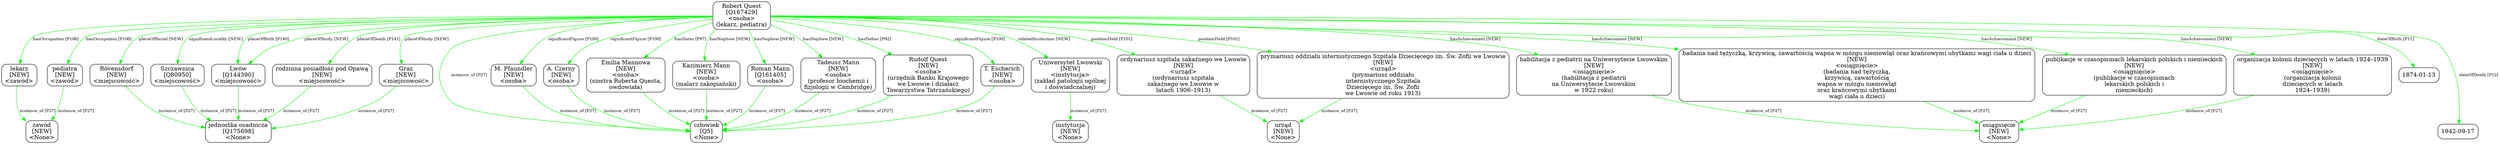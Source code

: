 digraph {
	node [shape=box,
		style=rounded
	];
	edge [fontsize=10];
	"Robert Quest
[Q167429]
<osoba>
(lekarz, pediatra)"	[color=black,
		label="Robert Quest
[Q167429]
<osoba>
(lekarz, pediatra)"];
	"lekarz
[NEW]
<zawód>"	[color=black,
		label="lekarz
[NEW]
<zawód>"];
	"Robert Quest
[Q167429]
<osoba>
(lekarz, pediatra)" -> "lekarz
[NEW]
<zawód>"	[color=green,
		label="hasOccupation [P106]"];
	"pediatra
[NEW]
<zawód>"	[color=black,
		label="pediatra
[NEW]
<zawód>"];
	"Robert Quest
[Q167429]
<osoba>
(lekarz, pediatra)" -> "pediatra
[NEW]
<zawód>"	[color=green,
		label="hasOccupation [P106]"];
	"Lwów
[Q144390]
<miejscowość>"	[color=black,
		label="Lwów
[Q144390]
<miejscowość>"];
	"Robert Quest
[Q167429]
<osoba>
(lekarz, pediatra)" -> "Lwów
[Q144390]
<miejscowość>"	[color=green,
		label="placeOfBirth [P140]"];
	"Robert Quest
[Q167429]
<osoba>
(lekarz, pediatra)" -> "Lwów
[Q144390]
<miejscowość>"	[color=green,
		label="placeOfStudy [NEW]"];
	"rodzinna posiadłość pod Opawą
[NEW]
<miejscowość>"	[color=black,
		label="rodzinna posiadłość pod Opawą
[NEW]
<miejscowość>"];
	"Robert Quest
[Q167429]
<osoba>
(lekarz, pediatra)" -> "rodzinna posiadłość pod Opawą
[NEW]
<miejscowość>"	[color=green,
		label="placeOfDeath [P141]"];
	"Rövensdorf
[NEW]
<miejscowość>"	[color=black,
		label="Rövensdorf
[NEW]
<miejscowość>"];
	"Robert Quest
[Q167429]
<osoba>
(lekarz, pediatra)" -> "Rövensdorf
[NEW]
<miejscowość>"	[color=green,
		label="placeOfBurial [NEW]"];
	"Rudolf Quest
[NEW]
<osoba>
(urzędnik Banku Krajowego
we Lwowie i działacz
Towarzystwa Tatrzańskiego)"	[color=black,
		label="Rudolf Quest
[NEW]
<osoba>
(urzędnik Banku Krajowego
we Lwowie i działacz
Towarzystwa Tatrzańskiego)"];
	"Robert Quest
[Q167429]
<osoba>
(lekarz, pediatra)" -> "Rudolf Quest
[NEW]
<osoba>
(urzędnik Banku Krajowego
we Lwowie i działacz
Towarzystwa Tatrzańskiego)"	[color=green,
		label="hasFather [P92]"];
	"Emilia Mannowa
[NEW]
<osoba>
(siostra Roberta Questa,
owdowiała)"	[color=black,
		label="Emilia Mannowa
[NEW]
<osoba>
(siostra Roberta Questa,
owdowiała)"];
	"Robert Quest
[Q167429]
<osoba>
(lekarz, pediatra)" -> "Emilia Mannowa
[NEW]
<osoba>
(siostra Roberta Questa,
owdowiała)"	[color=green,
		label="hasSister [P97]"];
	"Kazimierz Mann
[NEW]
<osoba>
(malarz zakopiański)"	[color=black,
		label="Kazimierz Mann
[NEW]
<osoba>
(malarz zakopiański)"];
	"Robert Quest
[Q167429]
<osoba>
(lekarz, pediatra)" -> "Kazimierz Mann
[NEW]
<osoba>
(malarz zakopiański)"	[color=green,
		label="hasNephew [NEW]"];
	"Roman Mann
[Q161405]
<osoba>"	[color=black,
		label="Roman Mann
[Q161405]
<osoba>"];
	"Robert Quest
[Q167429]
<osoba>
(lekarz, pediatra)" -> "Roman Mann
[Q161405]
<osoba>"	[color=green,
		label="hasNephew [NEW]"];
	"Tadeusz Mann
[NEW]
<osoba>
(profesor biochemii i
fizjologii w Cambridge)"	[color=black,
		label="Tadeusz Mann
[NEW]
<osoba>
(profesor biochemii i
fizjologii w Cambridge)"];
	"Robert Quest
[Q167429]
<osoba>
(lekarz, pediatra)" -> "Tadeusz Mann
[NEW]
<osoba>
(profesor biochemii i
fizjologii w Cambridge)"	[color=green,
		label="hasNephew [NEW]"];
	"Graz
[NEW]
<miejscowość>"	[color=black,
		label="Graz
[NEW]
<miejscowość>"];
	"Robert Quest
[Q167429]
<osoba>
(lekarz, pediatra)" -> "Graz
[NEW]
<miejscowość>"	[color=green,
		label="placeOfStudy [NEW]"];
	"Uniwersytet Lwowski
[NEW]
<instytucja>
(zakład patologii ogólnej
i doświadczalnej)"	[color=black,
		label="Uniwersytet Lwowski
[NEW]
<instytucja>
(zakład patologii ogólnej
i doświadczalnej)"];
	"Robert Quest
[Q167429]
<osoba>
(lekarz, pediatra)" -> "Uniwersytet Lwowski
[NEW]
<instytucja>
(zakład patologii ogólnej
i doświadczalnej)"	[color=green,
		label="relatedInstitution [NEW]"];
	"Szczawnica
[Q80950]
<miejscowość>"	[color=black,
		label="Szczawnica
[Q80950]
<miejscowość>"];
	"Robert Quest
[Q167429]
<osoba>
(lekarz, pediatra)" -> "Szczawnica
[Q80950]
<miejscowość>"	[color=green,
		label="significantLocality [NEW]"];
	"T. Escherich
[NEW]
<osoba>"	[color=black,
		label="T. Escherich
[NEW]
<osoba>"];
	"Robert Quest
[Q167429]
<osoba>
(lekarz, pediatra)" -> "T. Escherich
[NEW]
<osoba>"	[color=green,
		label="significantFigure [P100]"];
	"M. Pfaundler
[NEW]
<osoba>"	[color=black,
		label="M. Pfaundler
[NEW]
<osoba>"];
	"Robert Quest
[Q167429]
<osoba>
(lekarz, pediatra)" -> "M. Pfaundler
[NEW]
<osoba>"	[color=green,
		label="significantFigure [P100]"];
	"A. Czerny
[NEW]
<osoba>"	[color=black,
		label="A. Czerny
[NEW]
<osoba>"];
	"Robert Quest
[Q167429]
<osoba>
(lekarz, pediatra)" -> "A. Czerny
[NEW]
<osoba>"	[color=green,
		label="significantFigure [P100]"];
	"ordynariusz szpitala zakaźnego we Lwowie
[NEW]
<urząd>
(ordynariusz szpitala
zakaźnego we Lwowie w
latach 1906–1913)"	[color=black,
		label="ordynariusz szpitala zakaźnego we Lwowie
[NEW]
<urząd>
(ordynariusz szpitala
zakaźnego we Lwowie w
latach 1906–1913)"];
	"Robert Quest
[Q167429]
<osoba>
(lekarz, pediatra)" -> "ordynariusz szpitala zakaźnego we Lwowie
[NEW]
<urząd>
(ordynariusz szpitala
zakaźnego we Lwowie w
latach 1906–1913)"	[color=green,
		label="positionHeld [P101]"];
	"prymariusz oddziału internistycznego Szpitala Dziecięcego im. Św. Zofii we Lwowie
[NEW]
<urząd>
(prymariusz oddziału
internistycznego \
Szpitala
Dziecięcego im. Św. Zofii
we Lwowie od roku 1913)"	[color=black,
		label="prymariusz oddziału internistycznego Szpitala Dziecięcego im. Św. Zofii we Lwowie
[NEW]
<urząd>
(prymariusz oddziału
internistycznego \
Szpitala
Dziecięcego im. Św. Zofii
we Lwowie od roku 1913)"];
	"Robert Quest
[Q167429]
<osoba>
(lekarz, pediatra)" -> "prymariusz oddziału internistycznego Szpitala Dziecięcego im. Św. Zofii we Lwowie
[NEW]
<urząd>
(prymariusz oddziału
internistycznego \
Szpitala
Dziecięcego im. Św. Zofii
we Lwowie od roku 1913)"	[color=green,
		label="positionHeld [P101]"];
	"habilitacja z pediatrii na Uniwersytecie Lwowskim
[NEW]
<osiągnięcie>
(habilitacja z pediatrii
na Uniwersytecie Lwowskim
w 1922 \
roku)"	[color=black,
		label="habilitacja z pediatrii na Uniwersytecie Lwowskim
[NEW]
<osiągnięcie>
(habilitacja z pediatrii
na Uniwersytecie Lwowskim
w 1922 \
roku)"];
	"Robert Quest
[Q167429]
<osoba>
(lekarz, pediatra)" -> "habilitacja z pediatrii na Uniwersytecie Lwowskim
[NEW]
<osiągnięcie>
(habilitacja z pediatrii
na Uniwersytecie Lwowskim
w 1922 \
roku)"	[color=green,
		label="hasAchievement [NEW]"];
	"badania nad tężyczką, krzywicą, zawartością wapna w mózgu niemowląt oraz krańcowymi ubytkami wagi ciała u dzieci
[NEW]
<\
osiągnięcie>
(badania nad tężyczką,
krzywicą, zawartością
wapna w mózgu niemowląt
oraz krańcowymi ubytkami
wagi ciała \
u dzieci)"	[color=black,
		label="badania nad tężyczką, krzywicą, zawartością wapna w mózgu niemowląt oraz krańcowymi ubytkami wagi ciała u dzieci
[NEW]
<\
osiągnięcie>
(badania nad tężyczką,
krzywicą, zawartością
wapna w mózgu niemowląt
oraz krańcowymi ubytkami
wagi ciała \
u dzieci)"];
	"Robert Quest
[Q167429]
<osoba>
(lekarz, pediatra)" -> "badania nad tężyczką, krzywicą, zawartością wapna w mózgu niemowląt oraz krańcowymi ubytkami wagi ciała u dzieci
[NEW]
<\
osiągnięcie>
(badania nad tężyczką,
krzywicą, zawartością
wapna w mózgu niemowląt
oraz krańcowymi ubytkami
wagi ciała \
u dzieci)"	[color=green,
		label="hasAchievement [NEW]"];
	"publikacje w czasopismach lekarskich polskich i niemieckich
[NEW]
<osiągnięcie>
(publikacje w czasopismach
lekarskich polskich \
i
niemieckich)"	[color=black,
		label="publikacje w czasopismach lekarskich polskich i niemieckich
[NEW]
<osiągnięcie>
(publikacje w czasopismach
lekarskich polskich \
i
niemieckich)"];
	"Robert Quest
[Q167429]
<osoba>
(lekarz, pediatra)" -> "publikacje w czasopismach lekarskich polskich i niemieckich
[NEW]
<osiągnięcie>
(publikacje w czasopismach
lekarskich polskich \
i
niemieckich)"	[color=green,
		label="hasAchievement [NEW]"];
	"organizacja kolonii dziecięcych w latach 1924–1939
[NEW]
<osiągnięcie>
(organizacja kolonii
dziecięcych w latach
1924–1939)"	[color=black,
		label="organizacja kolonii dziecięcych w latach 1924–1939
[NEW]
<osiągnięcie>
(organizacja kolonii
dziecięcych w latach
1924–1939)"];
	"Robert Quest
[Q167429]
<osoba>
(lekarz, pediatra)" -> "organizacja kolonii dziecięcych w latach 1924–1939
[NEW]
<osiągnięcie>
(organizacja kolonii
dziecięcych w latach
1924–1939)"	[color=green,
		label="hasAchievement [NEW]"];
	"Robert Quest
[Q167429]
<osoba>
(lekarz, pediatra)" -> "człowiek
[Q5]
<None>"	[color=green,
		label="instance_of [P27]"];
	"Robert Quest
[Q167429]
<osoba>
(lekarz, pediatra)" -> "1874-01-13"	[color=green,
		label="dateOfBirth [P11]",
		minlen=1];
	"Robert Quest
[Q167429]
<osoba>
(lekarz, pediatra)" -> "1942-09-17"	[color=green,
		label="dateOfDeath [P12]",
		minlen=2];
	"lekarz
[NEW]
<zawód>" -> "zawód
[NEW]
<None>"	[color=green,
		label="instance_of [P27]"];
	"pediatra
[NEW]
<zawód>" -> "zawód
[NEW]
<None>"	[color=green,
		label="instance_of [P27]"];
	"Lwów
[Q144390]
<miejscowość>" -> "jednostka osadnicza
[Q175698]
<None>"	[color=green,
		label="instance_of [P27]"];
	"rodzinna posiadłość pod Opawą
[NEW]
<miejscowość>" -> "jednostka osadnicza
[Q175698]
<None>"	[color=green,
		label="instance_of [P27]"];
	"Rövensdorf
[NEW]
<miejscowość>" -> "jednostka osadnicza
[Q175698]
<None>"	[color=green,
		label="instance_of [P27]"];
	"Rudolf Quest
[NEW]
<osoba>
(urzędnik Banku Krajowego
we Lwowie i działacz
Towarzystwa Tatrzańskiego)" -> "człowiek
[Q5]
<None>"	[color=green,
		label="instance_of [P27]"];
	"Emilia Mannowa
[NEW]
<osoba>
(siostra Roberta Questa,
owdowiała)" -> "człowiek
[Q5]
<None>"	[color=green,
		label="instance_of [P27]"];
	"Kazimierz Mann
[NEW]
<osoba>
(malarz zakopiański)" -> "człowiek
[Q5]
<None>"	[color=green,
		label="instance_of [P27]"];
	"Roman Mann
[Q161405]
<osoba>" -> "człowiek
[Q5]
<None>"	[color=green,
		label="instance_of [P27]"];
	"Tadeusz Mann
[NEW]
<osoba>
(profesor biochemii i
fizjologii w Cambridge)" -> "człowiek
[Q5]
<None>"	[color=green,
		label="instance_of [P27]"];
	"Graz
[NEW]
<miejscowość>" -> "jednostka osadnicza
[Q175698]
<None>"	[color=green,
		label="instance_of [P27]"];
	"Uniwersytet Lwowski
[NEW]
<instytucja>
(zakład patologii ogólnej
i doświadczalnej)" -> "instytucja
[NEW]
<None>"	[color=green,
		label="instance_of [P27]",
		minlen=1];
	"Szczawnica
[Q80950]
<miejscowość>" -> "jednostka osadnicza
[Q175698]
<None>"	[color=green,
		label="instance_of [P27]"];
	"T. Escherich
[NEW]
<osoba>" -> "człowiek
[Q5]
<None>"	[color=green,
		label="instance_of [P27]"];
	"M. Pfaundler
[NEW]
<osoba>" -> "człowiek
[Q5]
<None>"	[color=green,
		label="instance_of [P27]"];
	"A. Czerny
[NEW]
<osoba>" -> "człowiek
[Q5]
<None>"	[color=green,
		label="instance_of [P27]"];
	"ordynariusz szpitala zakaźnego we Lwowie
[NEW]
<urząd>
(ordynariusz szpitala
zakaźnego we Lwowie w
latach 1906–1913)" -> "urząd
[NEW]
<None>"	[color=green,
		label="instance_of [P27]"];
	"prymariusz oddziału internistycznego Szpitala Dziecięcego im. Św. Zofii we Lwowie
[NEW]
<urząd>
(prymariusz oddziału
internistycznego \
Szpitala
Dziecięcego im. Św. Zofii
we Lwowie od roku 1913)" -> "urząd
[NEW]
<None>"	[color=green,
		label="instance_of [P27]"];
	"habilitacja z pediatrii na Uniwersytecie Lwowskim
[NEW]
<osiągnięcie>
(habilitacja z pediatrii
na Uniwersytecie Lwowskim
w 1922 \
roku)" -> "osiągnięcie
[NEW]
<None>"	[color=green,
		label="instance_of [P27]"];
	"badania nad tężyczką, krzywicą, zawartością wapna w mózgu niemowląt oraz krańcowymi ubytkami wagi ciała u dzieci
[NEW]
<\
osiągnięcie>
(badania nad tężyczką,
krzywicą, zawartością
wapna w mózgu niemowląt
oraz krańcowymi ubytkami
wagi ciała \
u dzieci)" -> "osiągnięcie
[NEW]
<None>"	[color=green,
		label="instance_of [P27]"];
	"publikacje w czasopismach lekarskich polskich i niemieckich
[NEW]
<osiągnięcie>
(publikacje w czasopismach
lekarskich polskich \
i
niemieckich)" -> "osiągnięcie
[NEW]
<None>"	[color=green,
		label="instance_of [P27]"];
	"organizacja kolonii dziecięcych w latach 1924–1939
[NEW]
<osiągnięcie>
(organizacja kolonii
dziecięcych w latach
1924–1939)" -> "osiągnięcie
[NEW]
<None>"	[color=green,
		label="instance_of [P27]"];
}
